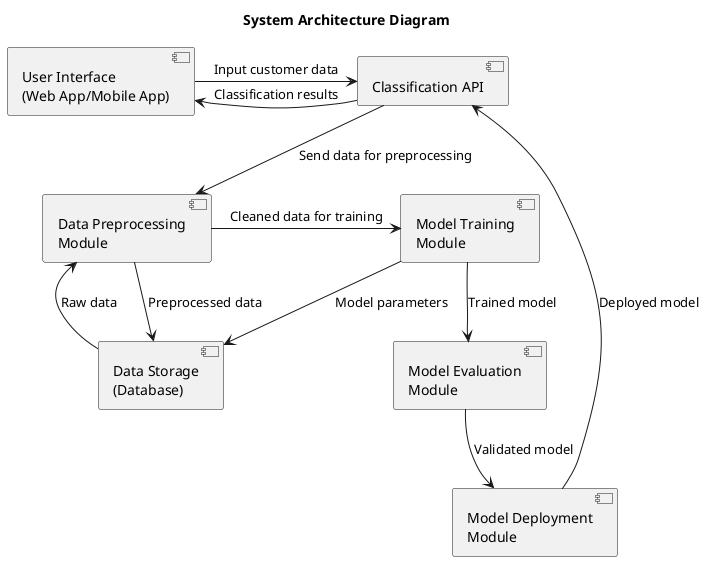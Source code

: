 @startuml architecture
!pragma svek_trace

title System Architecture Diagram

component "User Interface\n(Web App/Mobile App)" as UI
component "Data Storage\n(Database)" as DB
component "Data Preprocessing\nModule" as Preprocess
component "Model Training\nModule" as Training
component "Model Evaluation\nModule" as Evaluation
component "Model Deployment\nModule" as Deployment
component "Classification API" as API

UI -r-> API : "Input customer data"
API -d-> Preprocess : "Send data for preprocessing"
API -l-> UI : "Classification results"
Preprocess -l-> Training : "Cleaned data for training"

Training --> Evaluation : "Trained model"
Evaluation --> Deployment : "Validated model"


DB -d-> Preprocess : "Raw data"
Preprocess -d-> DB : "Preprocessed data"
Training -d-> DB : "Model parameters"

Deployment -u-> API : "Deployed model"

@enduml